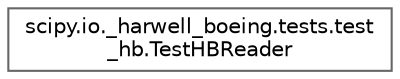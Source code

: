 digraph "Graphical Class Hierarchy"
{
 // LATEX_PDF_SIZE
  bgcolor="transparent";
  edge [fontname=Helvetica,fontsize=10,labelfontname=Helvetica,labelfontsize=10];
  node [fontname=Helvetica,fontsize=10,shape=box,height=0.2,width=0.4];
  rankdir="LR";
  Node0 [id="Node000000",label="scipy.io._harwell_boeing.tests.test\l_hb.TestHBReader",height=0.2,width=0.4,color="grey40", fillcolor="white", style="filled",URL="$dd/d8f/classscipy_1_1io_1_1__harwell__boeing_1_1tests_1_1test__hb_1_1TestHBReader.html",tooltip=" "];
}
